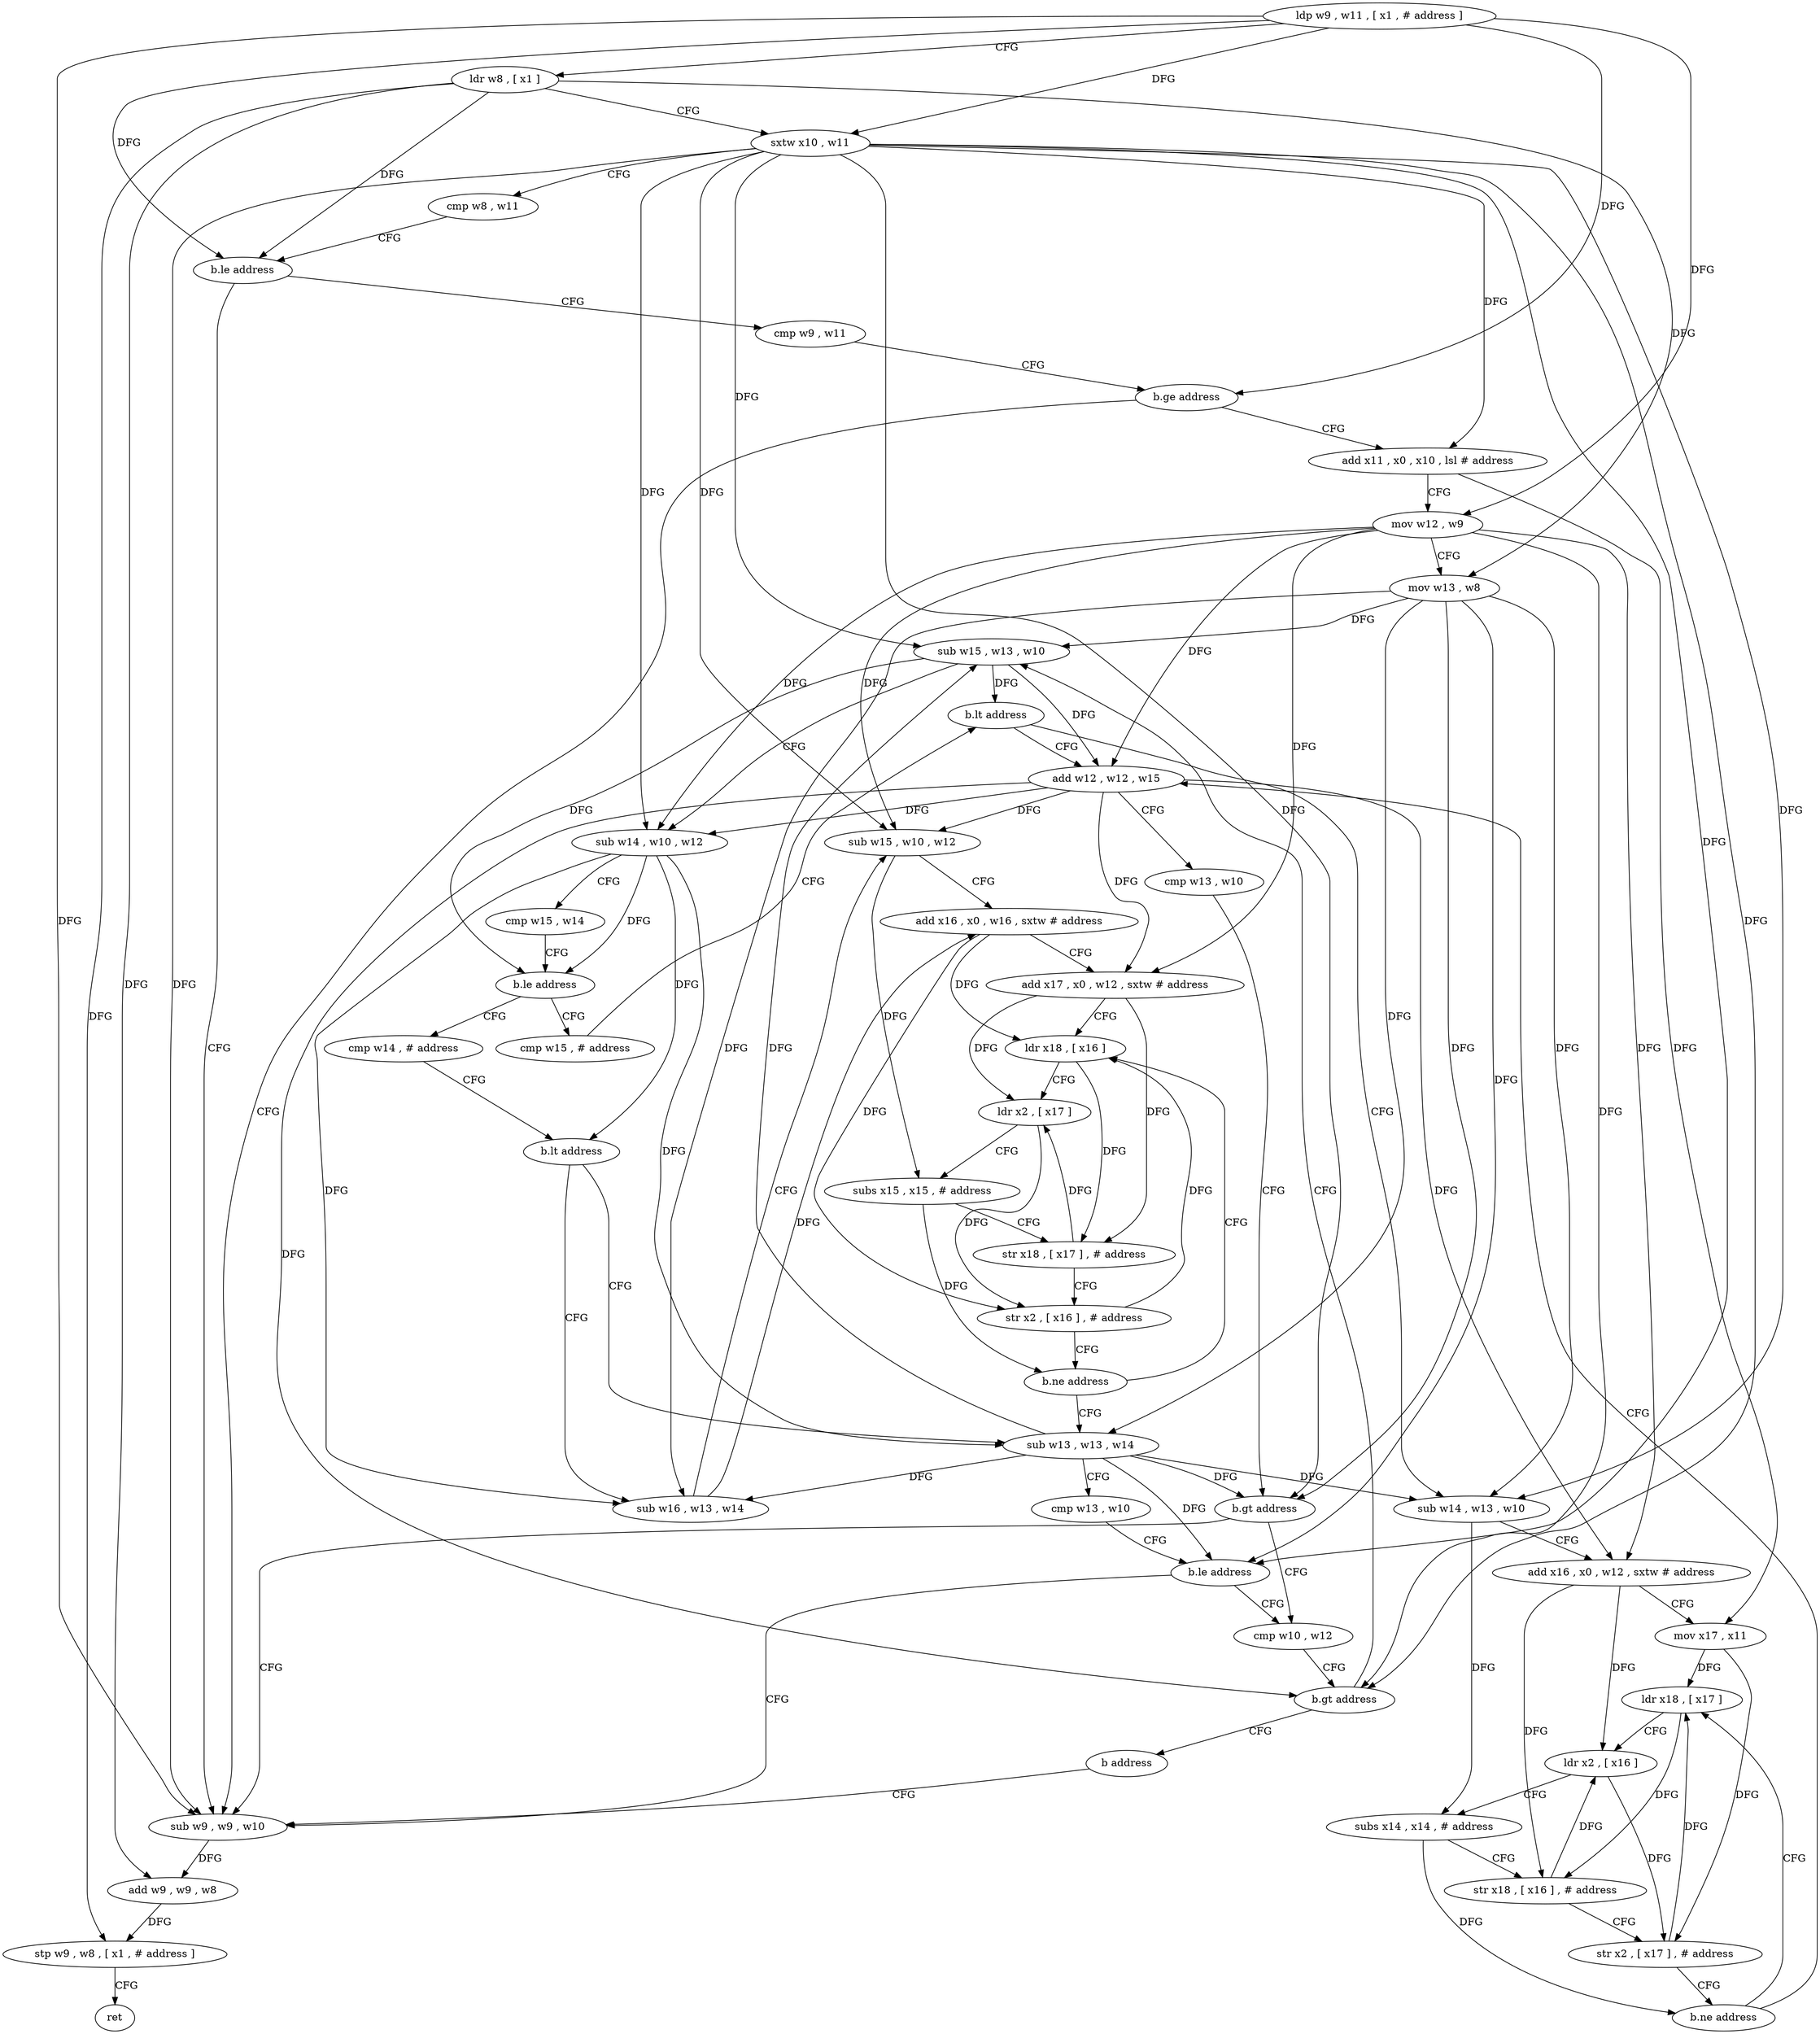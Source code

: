 digraph "func" {
"4207424" [label = "ldp w9 , w11 , [ x1 , # address ]" ]
"4207428" [label = "ldr w8 , [ x1 ]" ]
"4207432" [label = "sxtw x10 , w11" ]
"4207436" [label = "cmp w8 , w11" ]
"4207440" [label = "b.le address" ]
"4207608" [label = "sub w9 , w9 , w10" ]
"4207444" [label = "cmp w9 , w11" ]
"4207612" [label = "add w9 , w9 , w8" ]
"4207616" [label = "stp w9 , w8 , [ x1 , # address ]" ]
"4207620" [label = "ret" ]
"4207448" [label = "b.ge address" ]
"4207452" [label = "add x11 , x0 , x10 , lsl # address" ]
"4207456" [label = "mov w12 , w9" ]
"4207460" [label = "mov w13 , w8" ]
"4207464" [label = "sub w15 , w13 , w10" ]
"4207552" [label = "cmp w15 , # address" ]
"4207556" [label = "b.lt address" ]
"4207596" [label = "add w12 , w12 , w15" ]
"4207560" [label = "sub w14 , w13 , w10" ]
"4207480" [label = "cmp w14 , # address" ]
"4207484" [label = "b.lt address" ]
"4207528" [label = "sub w13 , w13 , w14" ]
"4207488" [label = "sub w16 , w13 , w14" ]
"4207600" [label = "cmp w13 , w10" ]
"4207604" [label = "b.gt address" ]
"4207540" [label = "cmp w10 , w12" ]
"4207564" [label = "add x16 , x0 , w12 , sxtw # address" ]
"4207568" [label = "mov x17 , x11" ]
"4207572" [label = "ldr x18 , [ x17 ]" ]
"4207532" [label = "cmp w13 , w10" ]
"4207536" [label = "b.le address" ]
"4207492" [label = "sub w15 , w10 , w12" ]
"4207496" [label = "add x16 , x0 , w16 , sxtw # address" ]
"4207500" [label = "add x17 , x0 , w12 , sxtw # address" ]
"4207504" [label = "ldr x18 , [ x16 ]" ]
"4207544" [label = "b.gt address" ]
"4207548" [label = "b address" ]
"4207576" [label = "ldr x2 , [ x16 ]" ]
"4207580" [label = "subs x14 , x14 , # address" ]
"4207584" [label = "str x18 , [ x16 ] , # address" ]
"4207588" [label = "str x2 , [ x17 ] , # address" ]
"4207592" [label = "b.ne address" ]
"4207508" [label = "ldr x2 , [ x17 ]" ]
"4207512" [label = "subs x15 , x15 , # address" ]
"4207516" [label = "str x18 , [ x17 ] , # address" ]
"4207520" [label = "str x2 , [ x16 ] , # address" ]
"4207524" [label = "b.ne address" ]
"4207468" [label = "sub w14 , w10 , w12" ]
"4207472" [label = "cmp w15 , w14" ]
"4207476" [label = "b.le address" ]
"4207424" -> "4207428" [ label = "CFG" ]
"4207424" -> "4207608" [ label = "DFG" ]
"4207424" -> "4207448" [ label = "DFG" ]
"4207424" -> "4207456" [ label = "DFG" ]
"4207424" -> "4207432" [ label = "DFG" ]
"4207424" -> "4207440" [ label = "DFG" ]
"4207428" -> "4207432" [ label = "CFG" ]
"4207428" -> "4207440" [ label = "DFG" ]
"4207428" -> "4207612" [ label = "DFG" ]
"4207428" -> "4207616" [ label = "DFG" ]
"4207428" -> "4207460" [ label = "DFG" ]
"4207432" -> "4207436" [ label = "CFG" ]
"4207432" -> "4207608" [ label = "DFG" ]
"4207432" -> "4207452" [ label = "DFG" ]
"4207432" -> "4207464" [ label = "DFG" ]
"4207432" -> "4207468" [ label = "DFG" ]
"4207432" -> "4207604" [ label = "DFG" ]
"4207432" -> "4207560" [ label = "DFG" ]
"4207432" -> "4207536" [ label = "DFG" ]
"4207432" -> "4207492" [ label = "DFG" ]
"4207432" -> "4207544" [ label = "DFG" ]
"4207436" -> "4207440" [ label = "CFG" ]
"4207440" -> "4207608" [ label = "CFG" ]
"4207440" -> "4207444" [ label = "CFG" ]
"4207608" -> "4207612" [ label = "DFG" ]
"4207444" -> "4207448" [ label = "CFG" ]
"4207612" -> "4207616" [ label = "DFG" ]
"4207616" -> "4207620" [ label = "CFG" ]
"4207448" -> "4207608" [ label = "CFG" ]
"4207448" -> "4207452" [ label = "CFG" ]
"4207452" -> "4207456" [ label = "CFG" ]
"4207452" -> "4207568" [ label = "DFG" ]
"4207456" -> "4207460" [ label = "CFG" ]
"4207456" -> "4207468" [ label = "DFG" ]
"4207456" -> "4207596" [ label = "DFG" ]
"4207456" -> "4207564" [ label = "DFG" ]
"4207456" -> "4207492" [ label = "DFG" ]
"4207456" -> "4207500" [ label = "DFG" ]
"4207456" -> "4207544" [ label = "DFG" ]
"4207460" -> "4207464" [ label = "DFG" ]
"4207460" -> "4207604" [ label = "DFG" ]
"4207460" -> "4207560" [ label = "DFG" ]
"4207460" -> "4207528" [ label = "DFG" ]
"4207460" -> "4207536" [ label = "DFG" ]
"4207460" -> "4207488" [ label = "DFG" ]
"4207464" -> "4207468" [ label = "CFG" ]
"4207464" -> "4207476" [ label = "DFG" ]
"4207464" -> "4207556" [ label = "DFG" ]
"4207464" -> "4207596" [ label = "DFG" ]
"4207552" -> "4207556" [ label = "CFG" ]
"4207556" -> "4207596" [ label = "CFG" ]
"4207556" -> "4207560" [ label = "CFG" ]
"4207596" -> "4207600" [ label = "CFG" ]
"4207596" -> "4207468" [ label = "DFG" ]
"4207596" -> "4207564" [ label = "DFG" ]
"4207596" -> "4207492" [ label = "DFG" ]
"4207596" -> "4207500" [ label = "DFG" ]
"4207596" -> "4207544" [ label = "DFG" ]
"4207560" -> "4207564" [ label = "CFG" ]
"4207560" -> "4207580" [ label = "DFG" ]
"4207480" -> "4207484" [ label = "CFG" ]
"4207484" -> "4207528" [ label = "CFG" ]
"4207484" -> "4207488" [ label = "CFG" ]
"4207528" -> "4207532" [ label = "CFG" ]
"4207528" -> "4207464" [ label = "DFG" ]
"4207528" -> "4207604" [ label = "DFG" ]
"4207528" -> "4207560" [ label = "DFG" ]
"4207528" -> "4207536" [ label = "DFG" ]
"4207528" -> "4207488" [ label = "DFG" ]
"4207488" -> "4207492" [ label = "CFG" ]
"4207488" -> "4207496" [ label = "DFG" ]
"4207600" -> "4207604" [ label = "CFG" ]
"4207604" -> "4207540" [ label = "CFG" ]
"4207604" -> "4207608" [ label = "CFG" ]
"4207540" -> "4207544" [ label = "CFG" ]
"4207564" -> "4207568" [ label = "CFG" ]
"4207564" -> "4207576" [ label = "DFG" ]
"4207564" -> "4207584" [ label = "DFG" ]
"4207568" -> "4207572" [ label = "DFG" ]
"4207568" -> "4207588" [ label = "DFG" ]
"4207572" -> "4207576" [ label = "CFG" ]
"4207572" -> "4207584" [ label = "DFG" ]
"4207532" -> "4207536" [ label = "CFG" ]
"4207536" -> "4207608" [ label = "CFG" ]
"4207536" -> "4207540" [ label = "CFG" ]
"4207492" -> "4207496" [ label = "CFG" ]
"4207492" -> "4207512" [ label = "DFG" ]
"4207496" -> "4207500" [ label = "CFG" ]
"4207496" -> "4207504" [ label = "DFG" ]
"4207496" -> "4207520" [ label = "DFG" ]
"4207500" -> "4207504" [ label = "CFG" ]
"4207500" -> "4207508" [ label = "DFG" ]
"4207500" -> "4207516" [ label = "DFG" ]
"4207504" -> "4207508" [ label = "CFG" ]
"4207504" -> "4207516" [ label = "DFG" ]
"4207544" -> "4207464" [ label = "CFG" ]
"4207544" -> "4207548" [ label = "CFG" ]
"4207548" -> "4207608" [ label = "CFG" ]
"4207576" -> "4207580" [ label = "CFG" ]
"4207576" -> "4207588" [ label = "DFG" ]
"4207580" -> "4207584" [ label = "CFG" ]
"4207580" -> "4207592" [ label = "DFG" ]
"4207584" -> "4207588" [ label = "CFG" ]
"4207584" -> "4207576" [ label = "DFG" ]
"4207588" -> "4207592" [ label = "CFG" ]
"4207588" -> "4207572" [ label = "DFG" ]
"4207592" -> "4207572" [ label = "CFG" ]
"4207592" -> "4207596" [ label = "CFG" ]
"4207508" -> "4207512" [ label = "CFG" ]
"4207508" -> "4207520" [ label = "DFG" ]
"4207512" -> "4207516" [ label = "CFG" ]
"4207512" -> "4207524" [ label = "DFG" ]
"4207516" -> "4207520" [ label = "CFG" ]
"4207516" -> "4207508" [ label = "DFG" ]
"4207520" -> "4207524" [ label = "CFG" ]
"4207520" -> "4207504" [ label = "DFG" ]
"4207524" -> "4207504" [ label = "CFG" ]
"4207524" -> "4207528" [ label = "CFG" ]
"4207468" -> "4207472" [ label = "CFG" ]
"4207468" -> "4207476" [ label = "DFG" ]
"4207468" -> "4207484" [ label = "DFG" ]
"4207468" -> "4207528" [ label = "DFG" ]
"4207468" -> "4207488" [ label = "DFG" ]
"4207472" -> "4207476" [ label = "CFG" ]
"4207476" -> "4207552" [ label = "CFG" ]
"4207476" -> "4207480" [ label = "CFG" ]
}
